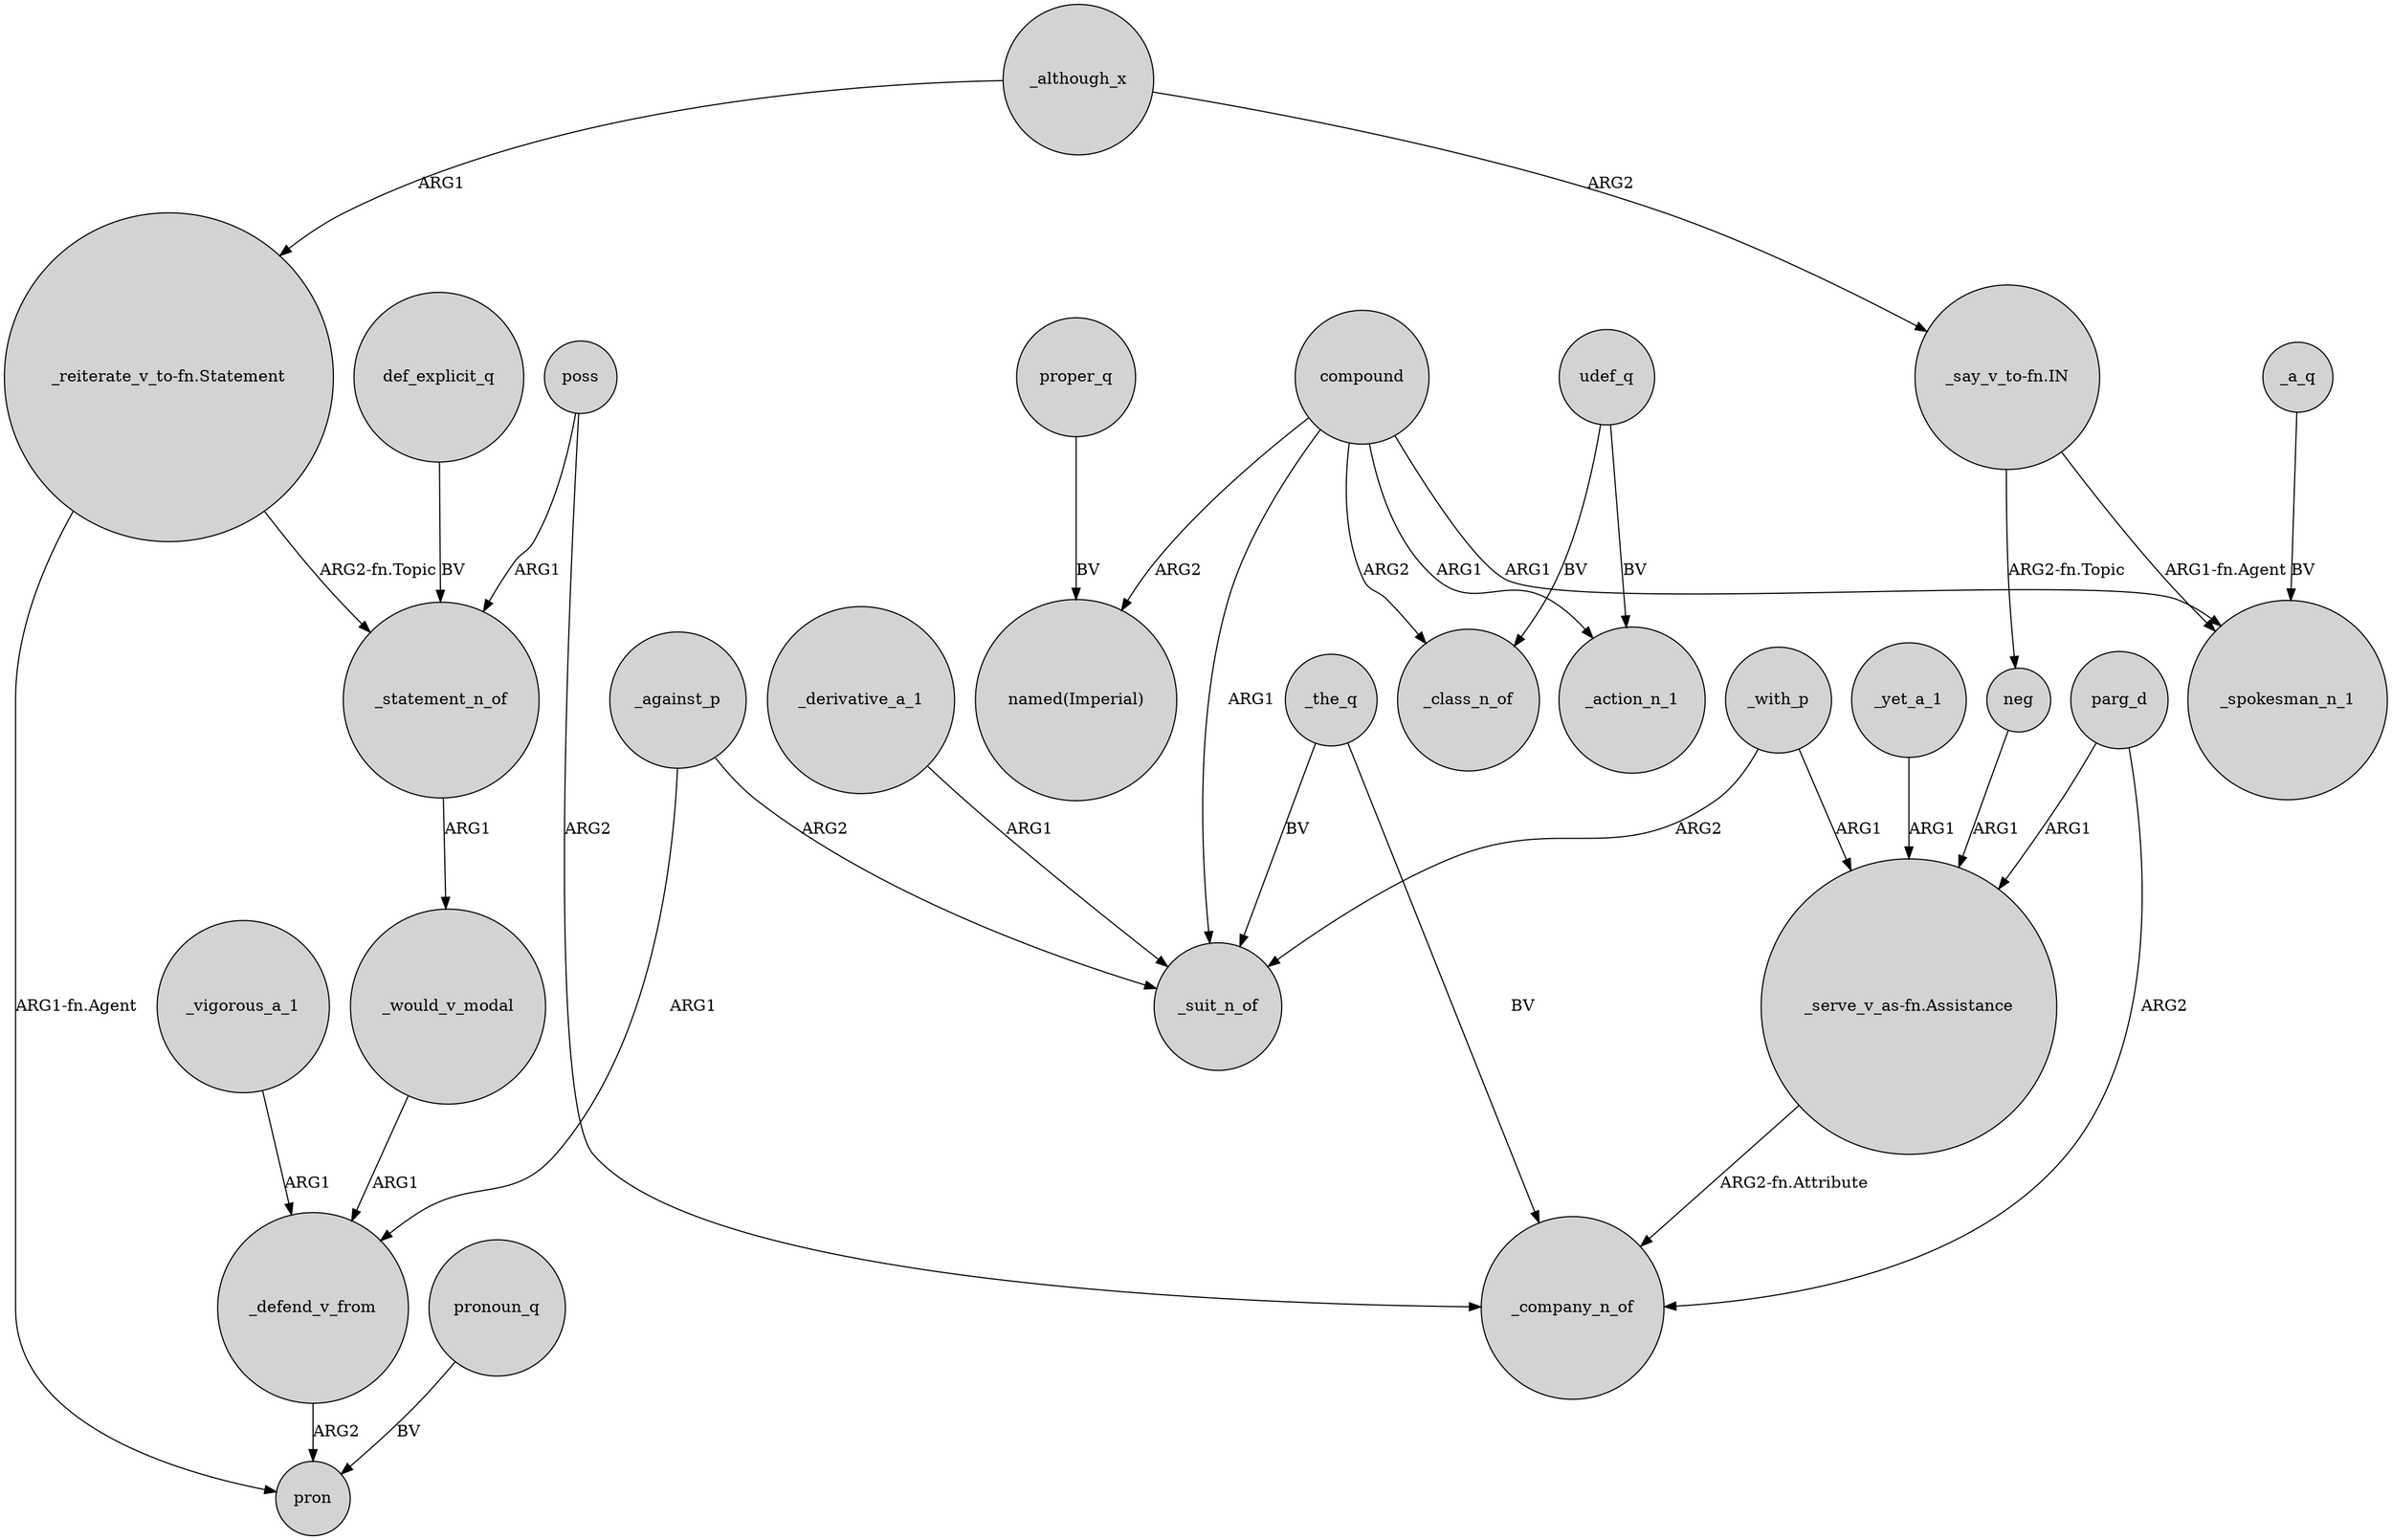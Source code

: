 digraph {
	node [shape=circle style=filled]
	proper_q -> "named(Imperial)" [label=BV]
	compound -> _suit_n_of [label=ARG1]
	"_serve_v_as-fn.Assistance" -> _company_n_of [label="ARG2-fn.Attribute"]
	_derivative_a_1 -> _suit_n_of [label=ARG1]
	_against_p -> _defend_v_from [label=ARG1]
	udef_q -> _class_n_of [label=BV]
	_would_v_modal -> _defend_v_from [label=ARG1]
	_the_q -> _suit_n_of [label=BV]
	_statement_n_of -> _would_v_modal [label=ARG1]
	poss -> _statement_n_of [label=ARG1]
	_although_x -> "_reiterate_v_to-fn.Statement" [label=ARG1]
	_although_x -> "_say_v_to-fn.IN" [label=ARG2]
	_with_p -> _suit_n_of [label=ARG2]
	_the_q -> _company_n_of [label=BV]
	_vigorous_a_1 -> _defend_v_from [label=ARG1]
	"_say_v_to-fn.IN" -> _spokesman_n_1 [label="ARG1-fn.Agent"]
	_yet_a_1 -> "_serve_v_as-fn.Assistance" [label=ARG1]
	pronoun_q -> pron [label=BV]
	compound -> _class_n_of [label=ARG2]
	_with_p -> "_serve_v_as-fn.Assistance" [label=ARG1]
	compound -> _spokesman_n_1 [label=ARG1]
	_defend_v_from -> pron [label=ARG2]
	compound -> "named(Imperial)" [label=ARG2]
	"_reiterate_v_to-fn.Statement" -> pron [label="ARG1-fn.Agent"]
	neg -> "_serve_v_as-fn.Assistance" [label=ARG1]
	parg_d -> _company_n_of [label=ARG2]
	_against_p -> _suit_n_of [label=ARG2]
	compound -> _action_n_1 [label=ARG1]
	"_say_v_to-fn.IN" -> neg [label="ARG2-fn.Topic"]
	poss -> _company_n_of [label=ARG2]
	_a_q -> _spokesman_n_1 [label=BV]
	udef_q -> _action_n_1 [label=BV]
	parg_d -> "_serve_v_as-fn.Assistance" [label=ARG1]
	def_explicit_q -> _statement_n_of [label=BV]
	"_reiterate_v_to-fn.Statement" -> _statement_n_of [label="ARG2-fn.Topic"]
}
